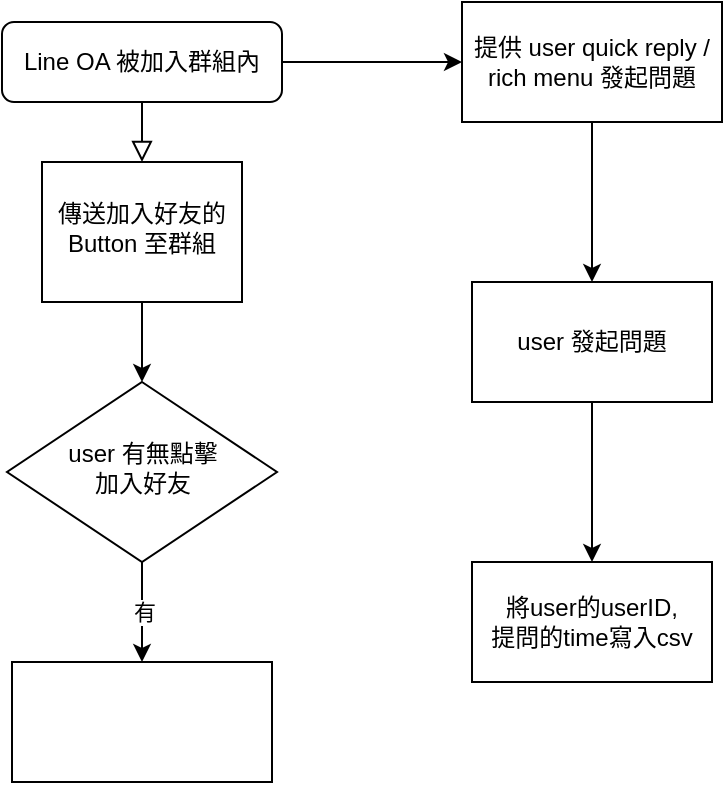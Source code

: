 <mxfile version="22.0.6" type="github">
  <diagram id="C5RBs43oDa-KdzZeNtuy" name="Page-1">
    <mxGraphModel dx="763" dy="419" grid="1" gridSize="10" guides="1" tooltips="1" connect="1" arrows="1" fold="1" page="1" pageScale="1" pageWidth="827" pageHeight="1169" math="0" shadow="0">
      <root>
        <mxCell id="WIyWlLk6GJQsqaUBKTNV-0" />
        <mxCell id="WIyWlLk6GJQsqaUBKTNV-1" parent="WIyWlLk6GJQsqaUBKTNV-0" />
        <mxCell id="WIyWlLk6GJQsqaUBKTNV-2" value="" style="rounded=0;html=1;jettySize=auto;orthogonalLoop=1;fontSize=11;endArrow=block;endFill=0;endSize=8;strokeWidth=1;shadow=0;labelBackgroundColor=none;edgeStyle=orthogonalEdgeStyle;" parent="WIyWlLk6GJQsqaUBKTNV-1" source="WIyWlLk6GJQsqaUBKTNV-3" target="WIyWlLk6GJQsqaUBKTNV-6" edge="1">
          <mxGeometry relative="1" as="geometry" />
        </mxCell>
        <mxCell id="61XhHHZvJd8nYWtLTeT4-10" value="" style="edgeStyle=orthogonalEdgeStyle;rounded=0;orthogonalLoop=1;jettySize=auto;html=1;" edge="1" parent="WIyWlLk6GJQsqaUBKTNV-1" source="WIyWlLk6GJQsqaUBKTNV-3" target="61XhHHZvJd8nYWtLTeT4-9">
          <mxGeometry relative="1" as="geometry" />
        </mxCell>
        <mxCell id="WIyWlLk6GJQsqaUBKTNV-3" value="Line OA 被加入群組內" style="rounded=1;whiteSpace=wrap;html=1;fontSize=12;glass=0;strokeWidth=1;shadow=0;" parent="WIyWlLk6GJQsqaUBKTNV-1" vertex="1">
          <mxGeometry x="160" y="10" width="140" height="40" as="geometry" />
        </mxCell>
        <mxCell id="61XhHHZvJd8nYWtLTeT4-1" value="" style="edgeStyle=orthogonalEdgeStyle;rounded=0;orthogonalLoop=1;jettySize=auto;html=1;" edge="1" parent="WIyWlLk6GJQsqaUBKTNV-1" source="WIyWlLk6GJQsqaUBKTNV-6" target="61XhHHZvJd8nYWtLTeT4-0">
          <mxGeometry relative="1" as="geometry" />
        </mxCell>
        <mxCell id="WIyWlLk6GJQsqaUBKTNV-6" value="傳送加入好友的Button 至群組" style="whiteSpace=wrap;html=1;shadow=0;fontFamily=Helvetica;fontSize=12;align=center;strokeWidth=1;spacing=6;spacingTop=-4;rounded=0;" parent="WIyWlLk6GJQsqaUBKTNV-1" vertex="1">
          <mxGeometry x="180" y="80" width="100" height="70" as="geometry" />
        </mxCell>
        <mxCell id="61XhHHZvJd8nYWtLTeT4-7" value="" style="edgeStyle=orthogonalEdgeStyle;rounded=0;orthogonalLoop=1;jettySize=auto;html=1;" edge="1" parent="WIyWlLk6GJQsqaUBKTNV-1" source="61XhHHZvJd8nYWtLTeT4-0" target="61XhHHZvJd8nYWtLTeT4-6">
          <mxGeometry relative="1" as="geometry" />
        </mxCell>
        <mxCell id="61XhHHZvJd8nYWtLTeT4-8" value="有" style="edgeLabel;html=1;align=center;verticalAlign=middle;resizable=0;points=[];" vertex="1" connectable="0" parent="61XhHHZvJd8nYWtLTeT4-7">
          <mxGeometry x="-0.017" y="1" relative="1" as="geometry">
            <mxPoint as="offset" />
          </mxGeometry>
        </mxCell>
        <mxCell id="61XhHHZvJd8nYWtLTeT4-0" value="user 有無點擊&lt;br&gt;加入好友" style="rounded=0;whiteSpace=wrap;html=1;shadow=0;strokeWidth=1;spacing=6;spacingTop=-4;shape=rhombus;perimeter=rhombusPerimeter;" vertex="1" parent="WIyWlLk6GJQsqaUBKTNV-1">
          <mxGeometry x="162.5" y="190" width="135" height="90" as="geometry" />
        </mxCell>
        <mxCell id="61XhHHZvJd8nYWtLTeT4-6" value="" style="rounded=0;whiteSpace=wrap;html=1;shadow=0;strokeWidth=1;spacing=6;spacingTop=-4;" vertex="1" parent="WIyWlLk6GJQsqaUBKTNV-1">
          <mxGeometry x="165" y="330" width="130" height="60" as="geometry" />
        </mxCell>
        <mxCell id="61XhHHZvJd8nYWtLTeT4-12" value="" style="edgeStyle=orthogonalEdgeStyle;rounded=0;orthogonalLoop=1;jettySize=auto;html=1;" edge="1" parent="WIyWlLk6GJQsqaUBKTNV-1" source="61XhHHZvJd8nYWtLTeT4-9" target="61XhHHZvJd8nYWtLTeT4-11">
          <mxGeometry relative="1" as="geometry" />
        </mxCell>
        <mxCell id="61XhHHZvJd8nYWtLTeT4-9" value="提供 user quick reply / rich menu 發起問題" style="whiteSpace=wrap;html=1;rounded=0;glass=0;strokeWidth=1;shadow=0;" vertex="1" parent="WIyWlLk6GJQsqaUBKTNV-1">
          <mxGeometry x="390" width="130" height="60" as="geometry" />
        </mxCell>
        <mxCell id="61XhHHZvJd8nYWtLTeT4-14" value="" style="edgeStyle=orthogonalEdgeStyle;rounded=0;orthogonalLoop=1;jettySize=auto;html=1;" edge="1" parent="WIyWlLk6GJQsqaUBKTNV-1" source="61XhHHZvJd8nYWtLTeT4-11" target="61XhHHZvJd8nYWtLTeT4-13">
          <mxGeometry relative="1" as="geometry" />
        </mxCell>
        <mxCell id="61XhHHZvJd8nYWtLTeT4-11" value="user 發起問題" style="whiteSpace=wrap;html=1;rounded=0;glass=0;strokeWidth=1;shadow=0;" vertex="1" parent="WIyWlLk6GJQsqaUBKTNV-1">
          <mxGeometry x="395" y="140" width="120" height="60" as="geometry" />
        </mxCell>
        <mxCell id="61XhHHZvJd8nYWtLTeT4-13" value="將user的userID,&lt;br&gt;提問的time寫入csv" style="rounded=0;whiteSpace=wrap;html=1;glass=0;strokeWidth=1;shadow=0;" vertex="1" parent="WIyWlLk6GJQsqaUBKTNV-1">
          <mxGeometry x="395" y="280" width="120" height="60" as="geometry" />
        </mxCell>
      </root>
    </mxGraphModel>
  </diagram>
</mxfile>
